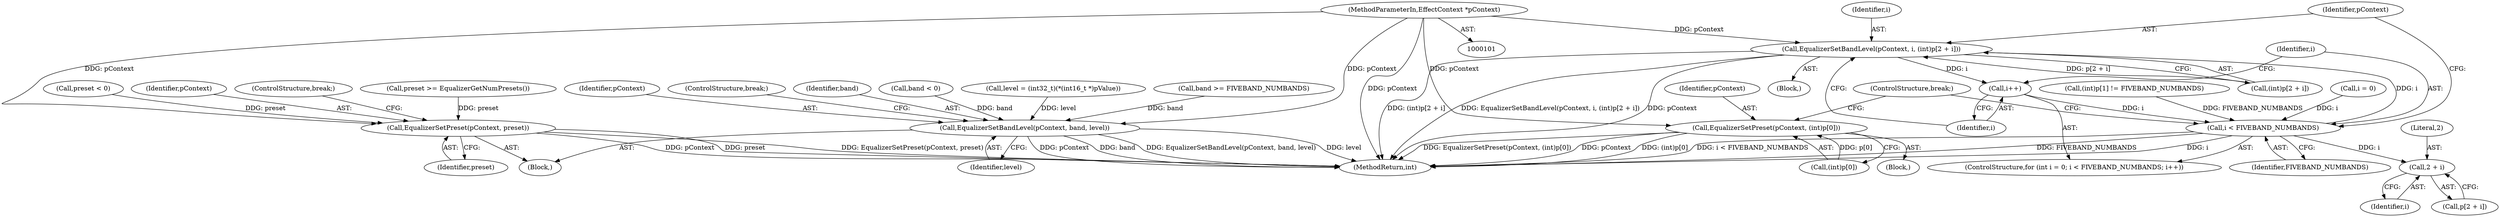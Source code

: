 digraph "0_Android_321ea5257e37c8edb26e66fe4ee78cca4cd915fe_0@pointer" {
"1000102" [label="(MethodParameterIn,EffectContext *pContext)"];
"1000151" [label="(Call,EqualizerSetPreset(pContext, preset))"];
"1000193" [label="(Call,EqualizerSetBandLevel(pContext, band, level))"];
"1000227" [label="(Call,EqualizerSetPreset(pContext, (int)p[0]))"];
"1000261" [label="(Call,EqualizerSetBandLevel(pContext, i, (int)p[2 + i]))"];
"1000258" [label="(Call,i++)"];
"1000255" [label="(Call,i < FIVEBAND_NUMBANDS)"];
"1000268" [label="(Call,2 + i)"];
"1000271" [label="(ControlStructure,break;)"];
"1000197" [label="(ControlStructure,break;)"];
"1000260" [label="(Block,)"];
"1000139" [label="(Call,preset >= EqualizerGetNumPresets())"];
"1000269" [label="(Literal,2)"];
"1000229" [label="(Call,(int)p[0])"];
"1000237" [label="(Call,(int)p[1] != FIVEBAND_NUMBANDS)"];
"1000195" [label="(Identifier,band)"];
"1000170" [label="(Call,band < 0)"];
"1000227" [label="(Call,EqualizerSetPreset(pContext, (int)p[0]))"];
"1000263" [label="(Identifier,i)"];
"1000194" [label="(Identifier,pContext)"];
"1000152" [label="(Identifier,pContext)"];
"1000256" [label="(Identifier,i)"];
"1000270" [label="(Identifier,i)"];
"1000266" [label="(Call,p[2 + i])"];
"1000160" [label="(Call,level = (int32_t)(*(int16_t *)pValue))"];
"1000173" [label="(Call,band >= FIVEBAND_NUMBANDS)"];
"1000252" [label="(Call,i = 0)"];
"1000262" [label="(Identifier,pContext)"];
"1000154" [label="(ControlStructure,break;)"];
"1000283" [label="(MethodReturn,int)"];
"1000151" [label="(Call,EqualizerSetPreset(pContext, preset))"];
"1000226" [label="(Block,)"];
"1000193" [label="(Call,EqualizerSetBandLevel(pContext, band, level))"];
"1000264" [label="(Call,(int)p[2 + i])"];
"1000261" [label="(Call,EqualizerSetBandLevel(pContext, i, (int)p[2 + i]))"];
"1000153" [label="(Identifier,preset)"];
"1000142" [label="(Call,preset < 0)"];
"1000102" [label="(MethodParameterIn,EffectContext *pContext)"];
"1000228" [label="(Identifier,pContext)"];
"1000259" [label="(Identifier,i)"];
"1000196" [label="(Identifier,level)"];
"1000127" [label="(Block,)"];
"1000255" [label="(Call,i < FIVEBAND_NUMBANDS)"];
"1000250" [label="(ControlStructure,for (int i = 0; i < FIVEBAND_NUMBANDS; i++))"];
"1000257" [label="(Identifier,FIVEBAND_NUMBANDS)"];
"1000258" [label="(Call,i++)"];
"1000268" [label="(Call,2 + i)"];
"1000102" -> "1000101"  [label="AST: "];
"1000102" -> "1000283"  [label="DDG: pContext"];
"1000102" -> "1000151"  [label="DDG: pContext"];
"1000102" -> "1000193"  [label="DDG: pContext"];
"1000102" -> "1000227"  [label="DDG: pContext"];
"1000102" -> "1000261"  [label="DDG: pContext"];
"1000151" -> "1000127"  [label="AST: "];
"1000151" -> "1000153"  [label="CFG: "];
"1000152" -> "1000151"  [label="AST: "];
"1000153" -> "1000151"  [label="AST: "];
"1000154" -> "1000151"  [label="CFG: "];
"1000151" -> "1000283"  [label="DDG: EqualizerSetPreset(pContext, preset)"];
"1000151" -> "1000283"  [label="DDG: pContext"];
"1000151" -> "1000283"  [label="DDG: preset"];
"1000139" -> "1000151"  [label="DDG: preset"];
"1000142" -> "1000151"  [label="DDG: preset"];
"1000193" -> "1000127"  [label="AST: "];
"1000193" -> "1000196"  [label="CFG: "];
"1000194" -> "1000193"  [label="AST: "];
"1000195" -> "1000193"  [label="AST: "];
"1000196" -> "1000193"  [label="AST: "];
"1000197" -> "1000193"  [label="CFG: "];
"1000193" -> "1000283"  [label="DDG: pContext"];
"1000193" -> "1000283"  [label="DDG: band"];
"1000193" -> "1000283"  [label="DDG: EqualizerSetBandLevel(pContext, band, level)"];
"1000193" -> "1000283"  [label="DDG: level"];
"1000170" -> "1000193"  [label="DDG: band"];
"1000173" -> "1000193"  [label="DDG: band"];
"1000160" -> "1000193"  [label="DDG: level"];
"1000227" -> "1000226"  [label="AST: "];
"1000227" -> "1000229"  [label="CFG: "];
"1000228" -> "1000227"  [label="AST: "];
"1000229" -> "1000227"  [label="AST: "];
"1000271" -> "1000227"  [label="CFG: "];
"1000227" -> "1000283"  [label="DDG: EqualizerSetPreset(pContext, (int)p[0])"];
"1000227" -> "1000283"  [label="DDG: pContext"];
"1000227" -> "1000283"  [label="DDG: (int)p[0]"];
"1000229" -> "1000227"  [label="DDG: p[0]"];
"1000261" -> "1000260"  [label="AST: "];
"1000261" -> "1000264"  [label="CFG: "];
"1000262" -> "1000261"  [label="AST: "];
"1000263" -> "1000261"  [label="AST: "];
"1000264" -> "1000261"  [label="AST: "];
"1000259" -> "1000261"  [label="CFG: "];
"1000261" -> "1000283"  [label="DDG: pContext"];
"1000261" -> "1000283"  [label="DDG: (int)p[2 + i]"];
"1000261" -> "1000283"  [label="DDG: EqualizerSetBandLevel(pContext, i, (int)p[2 + i])"];
"1000261" -> "1000258"  [label="DDG: i"];
"1000255" -> "1000261"  [label="DDG: i"];
"1000264" -> "1000261"  [label="DDG: p[2 + i]"];
"1000258" -> "1000250"  [label="AST: "];
"1000258" -> "1000259"  [label="CFG: "];
"1000259" -> "1000258"  [label="AST: "];
"1000256" -> "1000258"  [label="CFG: "];
"1000258" -> "1000255"  [label="DDG: i"];
"1000255" -> "1000250"  [label="AST: "];
"1000255" -> "1000257"  [label="CFG: "];
"1000256" -> "1000255"  [label="AST: "];
"1000257" -> "1000255"  [label="AST: "];
"1000262" -> "1000255"  [label="CFG: "];
"1000271" -> "1000255"  [label="CFG: "];
"1000255" -> "1000283"  [label="DDG: i < FIVEBAND_NUMBANDS"];
"1000255" -> "1000283"  [label="DDG: FIVEBAND_NUMBANDS"];
"1000255" -> "1000283"  [label="DDG: i"];
"1000252" -> "1000255"  [label="DDG: i"];
"1000237" -> "1000255"  [label="DDG: FIVEBAND_NUMBANDS"];
"1000255" -> "1000268"  [label="DDG: i"];
"1000268" -> "1000266"  [label="AST: "];
"1000268" -> "1000270"  [label="CFG: "];
"1000269" -> "1000268"  [label="AST: "];
"1000270" -> "1000268"  [label="AST: "];
"1000266" -> "1000268"  [label="CFG: "];
}
